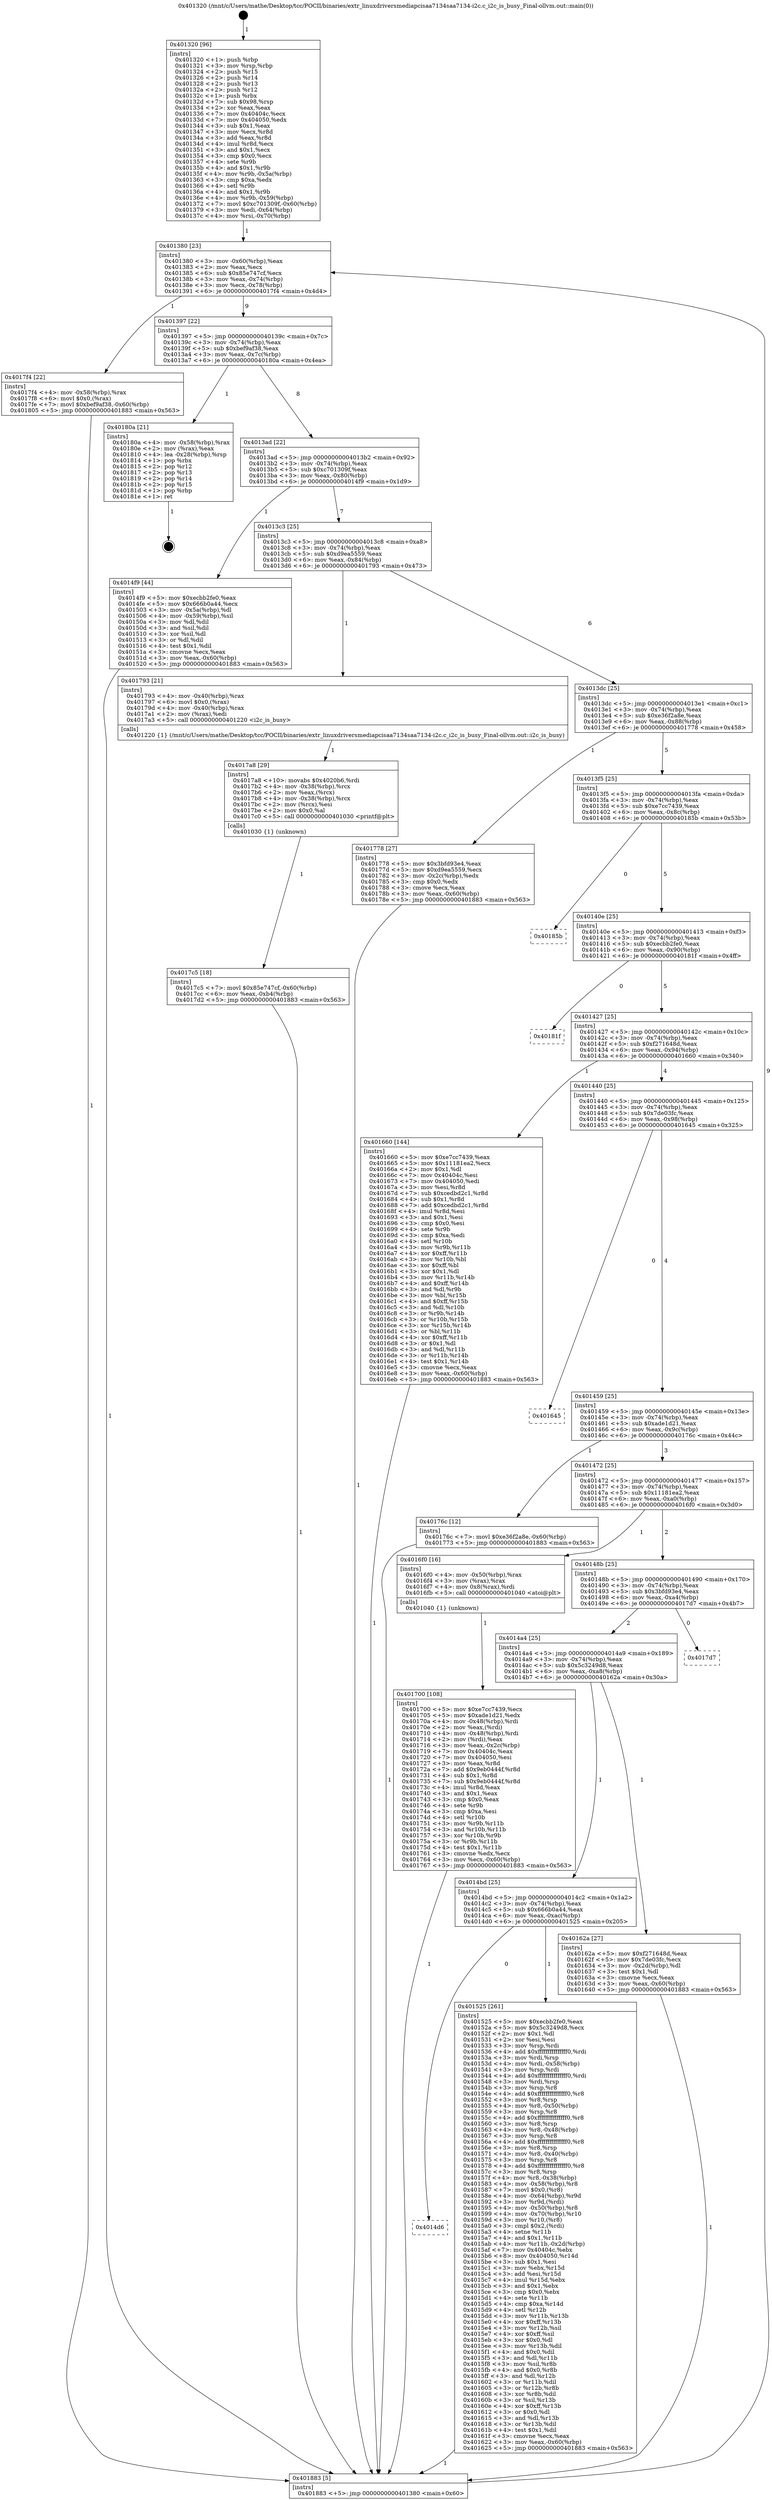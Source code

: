 digraph "0x401320" {
  label = "0x401320 (/mnt/c/Users/mathe/Desktop/tcc/POCII/binaries/extr_linuxdriversmediapcisaa7134saa7134-i2c.c_i2c_is_busy_Final-ollvm.out::main(0))"
  labelloc = "t"
  node[shape=record]

  Entry [label="",width=0.3,height=0.3,shape=circle,fillcolor=black,style=filled]
  "0x401380" [label="{
     0x401380 [23]\l
     | [instrs]\l
     &nbsp;&nbsp;0x401380 \<+3\>: mov -0x60(%rbp),%eax\l
     &nbsp;&nbsp;0x401383 \<+2\>: mov %eax,%ecx\l
     &nbsp;&nbsp;0x401385 \<+6\>: sub $0x85e747cf,%ecx\l
     &nbsp;&nbsp;0x40138b \<+3\>: mov %eax,-0x74(%rbp)\l
     &nbsp;&nbsp;0x40138e \<+3\>: mov %ecx,-0x78(%rbp)\l
     &nbsp;&nbsp;0x401391 \<+6\>: je 00000000004017f4 \<main+0x4d4\>\l
  }"]
  "0x4017f4" [label="{
     0x4017f4 [22]\l
     | [instrs]\l
     &nbsp;&nbsp;0x4017f4 \<+4\>: mov -0x58(%rbp),%rax\l
     &nbsp;&nbsp;0x4017f8 \<+6\>: movl $0x0,(%rax)\l
     &nbsp;&nbsp;0x4017fe \<+7\>: movl $0xbef9af38,-0x60(%rbp)\l
     &nbsp;&nbsp;0x401805 \<+5\>: jmp 0000000000401883 \<main+0x563\>\l
  }"]
  "0x401397" [label="{
     0x401397 [22]\l
     | [instrs]\l
     &nbsp;&nbsp;0x401397 \<+5\>: jmp 000000000040139c \<main+0x7c\>\l
     &nbsp;&nbsp;0x40139c \<+3\>: mov -0x74(%rbp),%eax\l
     &nbsp;&nbsp;0x40139f \<+5\>: sub $0xbef9af38,%eax\l
     &nbsp;&nbsp;0x4013a4 \<+3\>: mov %eax,-0x7c(%rbp)\l
     &nbsp;&nbsp;0x4013a7 \<+6\>: je 000000000040180a \<main+0x4ea\>\l
  }"]
  Exit [label="",width=0.3,height=0.3,shape=circle,fillcolor=black,style=filled,peripheries=2]
  "0x40180a" [label="{
     0x40180a [21]\l
     | [instrs]\l
     &nbsp;&nbsp;0x40180a \<+4\>: mov -0x58(%rbp),%rax\l
     &nbsp;&nbsp;0x40180e \<+2\>: mov (%rax),%eax\l
     &nbsp;&nbsp;0x401810 \<+4\>: lea -0x28(%rbp),%rsp\l
     &nbsp;&nbsp;0x401814 \<+1\>: pop %rbx\l
     &nbsp;&nbsp;0x401815 \<+2\>: pop %r12\l
     &nbsp;&nbsp;0x401817 \<+2\>: pop %r13\l
     &nbsp;&nbsp;0x401819 \<+2\>: pop %r14\l
     &nbsp;&nbsp;0x40181b \<+2\>: pop %r15\l
     &nbsp;&nbsp;0x40181d \<+1\>: pop %rbp\l
     &nbsp;&nbsp;0x40181e \<+1\>: ret\l
  }"]
  "0x4013ad" [label="{
     0x4013ad [22]\l
     | [instrs]\l
     &nbsp;&nbsp;0x4013ad \<+5\>: jmp 00000000004013b2 \<main+0x92\>\l
     &nbsp;&nbsp;0x4013b2 \<+3\>: mov -0x74(%rbp),%eax\l
     &nbsp;&nbsp;0x4013b5 \<+5\>: sub $0xc701309f,%eax\l
     &nbsp;&nbsp;0x4013ba \<+3\>: mov %eax,-0x80(%rbp)\l
     &nbsp;&nbsp;0x4013bd \<+6\>: je 00000000004014f9 \<main+0x1d9\>\l
  }"]
  "0x4017c5" [label="{
     0x4017c5 [18]\l
     | [instrs]\l
     &nbsp;&nbsp;0x4017c5 \<+7\>: movl $0x85e747cf,-0x60(%rbp)\l
     &nbsp;&nbsp;0x4017cc \<+6\>: mov %eax,-0xb4(%rbp)\l
     &nbsp;&nbsp;0x4017d2 \<+5\>: jmp 0000000000401883 \<main+0x563\>\l
  }"]
  "0x4014f9" [label="{
     0x4014f9 [44]\l
     | [instrs]\l
     &nbsp;&nbsp;0x4014f9 \<+5\>: mov $0xecbb2fe0,%eax\l
     &nbsp;&nbsp;0x4014fe \<+5\>: mov $0x666b0a44,%ecx\l
     &nbsp;&nbsp;0x401503 \<+3\>: mov -0x5a(%rbp),%dl\l
     &nbsp;&nbsp;0x401506 \<+4\>: mov -0x59(%rbp),%sil\l
     &nbsp;&nbsp;0x40150a \<+3\>: mov %dl,%dil\l
     &nbsp;&nbsp;0x40150d \<+3\>: and %sil,%dil\l
     &nbsp;&nbsp;0x401510 \<+3\>: xor %sil,%dl\l
     &nbsp;&nbsp;0x401513 \<+3\>: or %dl,%dil\l
     &nbsp;&nbsp;0x401516 \<+4\>: test $0x1,%dil\l
     &nbsp;&nbsp;0x40151a \<+3\>: cmovne %ecx,%eax\l
     &nbsp;&nbsp;0x40151d \<+3\>: mov %eax,-0x60(%rbp)\l
     &nbsp;&nbsp;0x401520 \<+5\>: jmp 0000000000401883 \<main+0x563\>\l
  }"]
  "0x4013c3" [label="{
     0x4013c3 [25]\l
     | [instrs]\l
     &nbsp;&nbsp;0x4013c3 \<+5\>: jmp 00000000004013c8 \<main+0xa8\>\l
     &nbsp;&nbsp;0x4013c8 \<+3\>: mov -0x74(%rbp),%eax\l
     &nbsp;&nbsp;0x4013cb \<+5\>: sub $0xd9ea5559,%eax\l
     &nbsp;&nbsp;0x4013d0 \<+6\>: mov %eax,-0x84(%rbp)\l
     &nbsp;&nbsp;0x4013d6 \<+6\>: je 0000000000401793 \<main+0x473\>\l
  }"]
  "0x401883" [label="{
     0x401883 [5]\l
     | [instrs]\l
     &nbsp;&nbsp;0x401883 \<+5\>: jmp 0000000000401380 \<main+0x60\>\l
  }"]
  "0x401320" [label="{
     0x401320 [96]\l
     | [instrs]\l
     &nbsp;&nbsp;0x401320 \<+1\>: push %rbp\l
     &nbsp;&nbsp;0x401321 \<+3\>: mov %rsp,%rbp\l
     &nbsp;&nbsp;0x401324 \<+2\>: push %r15\l
     &nbsp;&nbsp;0x401326 \<+2\>: push %r14\l
     &nbsp;&nbsp;0x401328 \<+2\>: push %r13\l
     &nbsp;&nbsp;0x40132a \<+2\>: push %r12\l
     &nbsp;&nbsp;0x40132c \<+1\>: push %rbx\l
     &nbsp;&nbsp;0x40132d \<+7\>: sub $0x98,%rsp\l
     &nbsp;&nbsp;0x401334 \<+2\>: xor %eax,%eax\l
     &nbsp;&nbsp;0x401336 \<+7\>: mov 0x40404c,%ecx\l
     &nbsp;&nbsp;0x40133d \<+7\>: mov 0x404050,%edx\l
     &nbsp;&nbsp;0x401344 \<+3\>: sub $0x1,%eax\l
     &nbsp;&nbsp;0x401347 \<+3\>: mov %ecx,%r8d\l
     &nbsp;&nbsp;0x40134a \<+3\>: add %eax,%r8d\l
     &nbsp;&nbsp;0x40134d \<+4\>: imul %r8d,%ecx\l
     &nbsp;&nbsp;0x401351 \<+3\>: and $0x1,%ecx\l
     &nbsp;&nbsp;0x401354 \<+3\>: cmp $0x0,%ecx\l
     &nbsp;&nbsp;0x401357 \<+4\>: sete %r9b\l
     &nbsp;&nbsp;0x40135b \<+4\>: and $0x1,%r9b\l
     &nbsp;&nbsp;0x40135f \<+4\>: mov %r9b,-0x5a(%rbp)\l
     &nbsp;&nbsp;0x401363 \<+3\>: cmp $0xa,%edx\l
     &nbsp;&nbsp;0x401366 \<+4\>: setl %r9b\l
     &nbsp;&nbsp;0x40136a \<+4\>: and $0x1,%r9b\l
     &nbsp;&nbsp;0x40136e \<+4\>: mov %r9b,-0x59(%rbp)\l
     &nbsp;&nbsp;0x401372 \<+7\>: movl $0xc701309f,-0x60(%rbp)\l
     &nbsp;&nbsp;0x401379 \<+3\>: mov %edi,-0x64(%rbp)\l
     &nbsp;&nbsp;0x40137c \<+4\>: mov %rsi,-0x70(%rbp)\l
  }"]
  "0x4017a8" [label="{
     0x4017a8 [29]\l
     | [instrs]\l
     &nbsp;&nbsp;0x4017a8 \<+10\>: movabs $0x4020b6,%rdi\l
     &nbsp;&nbsp;0x4017b2 \<+4\>: mov -0x38(%rbp),%rcx\l
     &nbsp;&nbsp;0x4017b6 \<+2\>: mov %eax,(%rcx)\l
     &nbsp;&nbsp;0x4017b8 \<+4\>: mov -0x38(%rbp),%rcx\l
     &nbsp;&nbsp;0x4017bc \<+2\>: mov (%rcx),%esi\l
     &nbsp;&nbsp;0x4017be \<+2\>: mov $0x0,%al\l
     &nbsp;&nbsp;0x4017c0 \<+5\>: call 0000000000401030 \<printf@plt\>\l
     | [calls]\l
     &nbsp;&nbsp;0x401030 \{1\} (unknown)\l
  }"]
  "0x401793" [label="{
     0x401793 [21]\l
     | [instrs]\l
     &nbsp;&nbsp;0x401793 \<+4\>: mov -0x40(%rbp),%rax\l
     &nbsp;&nbsp;0x401797 \<+6\>: movl $0x0,(%rax)\l
     &nbsp;&nbsp;0x40179d \<+4\>: mov -0x40(%rbp),%rax\l
     &nbsp;&nbsp;0x4017a1 \<+2\>: mov (%rax),%edi\l
     &nbsp;&nbsp;0x4017a3 \<+5\>: call 0000000000401220 \<i2c_is_busy\>\l
     | [calls]\l
     &nbsp;&nbsp;0x401220 \{1\} (/mnt/c/Users/mathe/Desktop/tcc/POCII/binaries/extr_linuxdriversmediapcisaa7134saa7134-i2c.c_i2c_is_busy_Final-ollvm.out::i2c_is_busy)\l
  }"]
  "0x4013dc" [label="{
     0x4013dc [25]\l
     | [instrs]\l
     &nbsp;&nbsp;0x4013dc \<+5\>: jmp 00000000004013e1 \<main+0xc1\>\l
     &nbsp;&nbsp;0x4013e1 \<+3\>: mov -0x74(%rbp),%eax\l
     &nbsp;&nbsp;0x4013e4 \<+5\>: sub $0xe36f2a8e,%eax\l
     &nbsp;&nbsp;0x4013e9 \<+6\>: mov %eax,-0x88(%rbp)\l
     &nbsp;&nbsp;0x4013ef \<+6\>: je 0000000000401778 \<main+0x458\>\l
  }"]
  "0x401700" [label="{
     0x401700 [108]\l
     | [instrs]\l
     &nbsp;&nbsp;0x401700 \<+5\>: mov $0xe7cc7439,%ecx\l
     &nbsp;&nbsp;0x401705 \<+5\>: mov $0xade1d21,%edx\l
     &nbsp;&nbsp;0x40170a \<+4\>: mov -0x48(%rbp),%rdi\l
     &nbsp;&nbsp;0x40170e \<+2\>: mov %eax,(%rdi)\l
     &nbsp;&nbsp;0x401710 \<+4\>: mov -0x48(%rbp),%rdi\l
     &nbsp;&nbsp;0x401714 \<+2\>: mov (%rdi),%eax\l
     &nbsp;&nbsp;0x401716 \<+3\>: mov %eax,-0x2c(%rbp)\l
     &nbsp;&nbsp;0x401719 \<+7\>: mov 0x40404c,%eax\l
     &nbsp;&nbsp;0x401720 \<+7\>: mov 0x404050,%esi\l
     &nbsp;&nbsp;0x401727 \<+3\>: mov %eax,%r8d\l
     &nbsp;&nbsp;0x40172a \<+7\>: add $0x9eb0444f,%r8d\l
     &nbsp;&nbsp;0x401731 \<+4\>: sub $0x1,%r8d\l
     &nbsp;&nbsp;0x401735 \<+7\>: sub $0x9eb0444f,%r8d\l
     &nbsp;&nbsp;0x40173c \<+4\>: imul %r8d,%eax\l
     &nbsp;&nbsp;0x401740 \<+3\>: and $0x1,%eax\l
     &nbsp;&nbsp;0x401743 \<+3\>: cmp $0x0,%eax\l
     &nbsp;&nbsp;0x401746 \<+4\>: sete %r9b\l
     &nbsp;&nbsp;0x40174a \<+3\>: cmp $0xa,%esi\l
     &nbsp;&nbsp;0x40174d \<+4\>: setl %r10b\l
     &nbsp;&nbsp;0x401751 \<+3\>: mov %r9b,%r11b\l
     &nbsp;&nbsp;0x401754 \<+3\>: and %r10b,%r11b\l
     &nbsp;&nbsp;0x401757 \<+3\>: xor %r10b,%r9b\l
     &nbsp;&nbsp;0x40175a \<+3\>: or %r9b,%r11b\l
     &nbsp;&nbsp;0x40175d \<+4\>: test $0x1,%r11b\l
     &nbsp;&nbsp;0x401761 \<+3\>: cmovne %edx,%ecx\l
     &nbsp;&nbsp;0x401764 \<+3\>: mov %ecx,-0x60(%rbp)\l
     &nbsp;&nbsp;0x401767 \<+5\>: jmp 0000000000401883 \<main+0x563\>\l
  }"]
  "0x401778" [label="{
     0x401778 [27]\l
     | [instrs]\l
     &nbsp;&nbsp;0x401778 \<+5\>: mov $0x3bfd93e4,%eax\l
     &nbsp;&nbsp;0x40177d \<+5\>: mov $0xd9ea5559,%ecx\l
     &nbsp;&nbsp;0x401782 \<+3\>: mov -0x2c(%rbp),%edx\l
     &nbsp;&nbsp;0x401785 \<+3\>: cmp $0x0,%edx\l
     &nbsp;&nbsp;0x401788 \<+3\>: cmove %ecx,%eax\l
     &nbsp;&nbsp;0x40178b \<+3\>: mov %eax,-0x60(%rbp)\l
     &nbsp;&nbsp;0x40178e \<+5\>: jmp 0000000000401883 \<main+0x563\>\l
  }"]
  "0x4013f5" [label="{
     0x4013f5 [25]\l
     | [instrs]\l
     &nbsp;&nbsp;0x4013f5 \<+5\>: jmp 00000000004013fa \<main+0xda\>\l
     &nbsp;&nbsp;0x4013fa \<+3\>: mov -0x74(%rbp),%eax\l
     &nbsp;&nbsp;0x4013fd \<+5\>: sub $0xe7cc7439,%eax\l
     &nbsp;&nbsp;0x401402 \<+6\>: mov %eax,-0x8c(%rbp)\l
     &nbsp;&nbsp;0x401408 \<+6\>: je 000000000040185b \<main+0x53b\>\l
  }"]
  "0x4014d6" [label="{
     0x4014d6\l
  }", style=dashed]
  "0x40185b" [label="{
     0x40185b\l
  }", style=dashed]
  "0x40140e" [label="{
     0x40140e [25]\l
     | [instrs]\l
     &nbsp;&nbsp;0x40140e \<+5\>: jmp 0000000000401413 \<main+0xf3\>\l
     &nbsp;&nbsp;0x401413 \<+3\>: mov -0x74(%rbp),%eax\l
     &nbsp;&nbsp;0x401416 \<+5\>: sub $0xecbb2fe0,%eax\l
     &nbsp;&nbsp;0x40141b \<+6\>: mov %eax,-0x90(%rbp)\l
     &nbsp;&nbsp;0x401421 \<+6\>: je 000000000040181f \<main+0x4ff\>\l
  }"]
  "0x401525" [label="{
     0x401525 [261]\l
     | [instrs]\l
     &nbsp;&nbsp;0x401525 \<+5\>: mov $0xecbb2fe0,%eax\l
     &nbsp;&nbsp;0x40152a \<+5\>: mov $0x5c3249d8,%ecx\l
     &nbsp;&nbsp;0x40152f \<+2\>: mov $0x1,%dl\l
     &nbsp;&nbsp;0x401531 \<+2\>: xor %esi,%esi\l
     &nbsp;&nbsp;0x401533 \<+3\>: mov %rsp,%rdi\l
     &nbsp;&nbsp;0x401536 \<+4\>: add $0xfffffffffffffff0,%rdi\l
     &nbsp;&nbsp;0x40153a \<+3\>: mov %rdi,%rsp\l
     &nbsp;&nbsp;0x40153d \<+4\>: mov %rdi,-0x58(%rbp)\l
     &nbsp;&nbsp;0x401541 \<+3\>: mov %rsp,%rdi\l
     &nbsp;&nbsp;0x401544 \<+4\>: add $0xfffffffffffffff0,%rdi\l
     &nbsp;&nbsp;0x401548 \<+3\>: mov %rdi,%rsp\l
     &nbsp;&nbsp;0x40154b \<+3\>: mov %rsp,%r8\l
     &nbsp;&nbsp;0x40154e \<+4\>: add $0xfffffffffffffff0,%r8\l
     &nbsp;&nbsp;0x401552 \<+3\>: mov %r8,%rsp\l
     &nbsp;&nbsp;0x401555 \<+4\>: mov %r8,-0x50(%rbp)\l
     &nbsp;&nbsp;0x401559 \<+3\>: mov %rsp,%r8\l
     &nbsp;&nbsp;0x40155c \<+4\>: add $0xfffffffffffffff0,%r8\l
     &nbsp;&nbsp;0x401560 \<+3\>: mov %r8,%rsp\l
     &nbsp;&nbsp;0x401563 \<+4\>: mov %r8,-0x48(%rbp)\l
     &nbsp;&nbsp;0x401567 \<+3\>: mov %rsp,%r8\l
     &nbsp;&nbsp;0x40156a \<+4\>: add $0xfffffffffffffff0,%r8\l
     &nbsp;&nbsp;0x40156e \<+3\>: mov %r8,%rsp\l
     &nbsp;&nbsp;0x401571 \<+4\>: mov %r8,-0x40(%rbp)\l
     &nbsp;&nbsp;0x401575 \<+3\>: mov %rsp,%r8\l
     &nbsp;&nbsp;0x401578 \<+4\>: add $0xfffffffffffffff0,%r8\l
     &nbsp;&nbsp;0x40157c \<+3\>: mov %r8,%rsp\l
     &nbsp;&nbsp;0x40157f \<+4\>: mov %r8,-0x38(%rbp)\l
     &nbsp;&nbsp;0x401583 \<+4\>: mov -0x58(%rbp),%r8\l
     &nbsp;&nbsp;0x401587 \<+7\>: movl $0x0,(%r8)\l
     &nbsp;&nbsp;0x40158e \<+4\>: mov -0x64(%rbp),%r9d\l
     &nbsp;&nbsp;0x401592 \<+3\>: mov %r9d,(%rdi)\l
     &nbsp;&nbsp;0x401595 \<+4\>: mov -0x50(%rbp),%r8\l
     &nbsp;&nbsp;0x401599 \<+4\>: mov -0x70(%rbp),%r10\l
     &nbsp;&nbsp;0x40159d \<+3\>: mov %r10,(%r8)\l
     &nbsp;&nbsp;0x4015a0 \<+3\>: cmpl $0x2,(%rdi)\l
     &nbsp;&nbsp;0x4015a3 \<+4\>: setne %r11b\l
     &nbsp;&nbsp;0x4015a7 \<+4\>: and $0x1,%r11b\l
     &nbsp;&nbsp;0x4015ab \<+4\>: mov %r11b,-0x2d(%rbp)\l
     &nbsp;&nbsp;0x4015af \<+7\>: mov 0x40404c,%ebx\l
     &nbsp;&nbsp;0x4015b6 \<+8\>: mov 0x404050,%r14d\l
     &nbsp;&nbsp;0x4015be \<+3\>: sub $0x1,%esi\l
     &nbsp;&nbsp;0x4015c1 \<+3\>: mov %ebx,%r15d\l
     &nbsp;&nbsp;0x4015c4 \<+3\>: add %esi,%r15d\l
     &nbsp;&nbsp;0x4015c7 \<+4\>: imul %r15d,%ebx\l
     &nbsp;&nbsp;0x4015cb \<+3\>: and $0x1,%ebx\l
     &nbsp;&nbsp;0x4015ce \<+3\>: cmp $0x0,%ebx\l
     &nbsp;&nbsp;0x4015d1 \<+4\>: sete %r11b\l
     &nbsp;&nbsp;0x4015d5 \<+4\>: cmp $0xa,%r14d\l
     &nbsp;&nbsp;0x4015d9 \<+4\>: setl %r12b\l
     &nbsp;&nbsp;0x4015dd \<+3\>: mov %r11b,%r13b\l
     &nbsp;&nbsp;0x4015e0 \<+4\>: xor $0xff,%r13b\l
     &nbsp;&nbsp;0x4015e4 \<+3\>: mov %r12b,%sil\l
     &nbsp;&nbsp;0x4015e7 \<+4\>: xor $0xff,%sil\l
     &nbsp;&nbsp;0x4015eb \<+3\>: xor $0x0,%dl\l
     &nbsp;&nbsp;0x4015ee \<+3\>: mov %r13b,%dil\l
     &nbsp;&nbsp;0x4015f1 \<+4\>: and $0x0,%dil\l
     &nbsp;&nbsp;0x4015f5 \<+3\>: and %dl,%r11b\l
     &nbsp;&nbsp;0x4015f8 \<+3\>: mov %sil,%r8b\l
     &nbsp;&nbsp;0x4015fb \<+4\>: and $0x0,%r8b\l
     &nbsp;&nbsp;0x4015ff \<+3\>: and %dl,%r12b\l
     &nbsp;&nbsp;0x401602 \<+3\>: or %r11b,%dil\l
     &nbsp;&nbsp;0x401605 \<+3\>: or %r12b,%r8b\l
     &nbsp;&nbsp;0x401608 \<+3\>: xor %r8b,%dil\l
     &nbsp;&nbsp;0x40160b \<+3\>: or %sil,%r13b\l
     &nbsp;&nbsp;0x40160e \<+4\>: xor $0xff,%r13b\l
     &nbsp;&nbsp;0x401612 \<+3\>: or $0x0,%dl\l
     &nbsp;&nbsp;0x401615 \<+3\>: and %dl,%r13b\l
     &nbsp;&nbsp;0x401618 \<+3\>: or %r13b,%dil\l
     &nbsp;&nbsp;0x40161b \<+4\>: test $0x1,%dil\l
     &nbsp;&nbsp;0x40161f \<+3\>: cmovne %ecx,%eax\l
     &nbsp;&nbsp;0x401622 \<+3\>: mov %eax,-0x60(%rbp)\l
     &nbsp;&nbsp;0x401625 \<+5\>: jmp 0000000000401883 \<main+0x563\>\l
  }"]
  "0x40181f" [label="{
     0x40181f\l
  }", style=dashed]
  "0x401427" [label="{
     0x401427 [25]\l
     | [instrs]\l
     &nbsp;&nbsp;0x401427 \<+5\>: jmp 000000000040142c \<main+0x10c\>\l
     &nbsp;&nbsp;0x40142c \<+3\>: mov -0x74(%rbp),%eax\l
     &nbsp;&nbsp;0x40142f \<+5\>: sub $0xf271648d,%eax\l
     &nbsp;&nbsp;0x401434 \<+6\>: mov %eax,-0x94(%rbp)\l
     &nbsp;&nbsp;0x40143a \<+6\>: je 0000000000401660 \<main+0x340\>\l
  }"]
  "0x4014bd" [label="{
     0x4014bd [25]\l
     | [instrs]\l
     &nbsp;&nbsp;0x4014bd \<+5\>: jmp 00000000004014c2 \<main+0x1a2\>\l
     &nbsp;&nbsp;0x4014c2 \<+3\>: mov -0x74(%rbp),%eax\l
     &nbsp;&nbsp;0x4014c5 \<+5\>: sub $0x666b0a44,%eax\l
     &nbsp;&nbsp;0x4014ca \<+6\>: mov %eax,-0xac(%rbp)\l
     &nbsp;&nbsp;0x4014d0 \<+6\>: je 0000000000401525 \<main+0x205\>\l
  }"]
  "0x401660" [label="{
     0x401660 [144]\l
     | [instrs]\l
     &nbsp;&nbsp;0x401660 \<+5\>: mov $0xe7cc7439,%eax\l
     &nbsp;&nbsp;0x401665 \<+5\>: mov $0x11181ea2,%ecx\l
     &nbsp;&nbsp;0x40166a \<+2\>: mov $0x1,%dl\l
     &nbsp;&nbsp;0x40166c \<+7\>: mov 0x40404c,%esi\l
     &nbsp;&nbsp;0x401673 \<+7\>: mov 0x404050,%edi\l
     &nbsp;&nbsp;0x40167a \<+3\>: mov %esi,%r8d\l
     &nbsp;&nbsp;0x40167d \<+7\>: sub $0xcedbd2c1,%r8d\l
     &nbsp;&nbsp;0x401684 \<+4\>: sub $0x1,%r8d\l
     &nbsp;&nbsp;0x401688 \<+7\>: add $0xcedbd2c1,%r8d\l
     &nbsp;&nbsp;0x40168f \<+4\>: imul %r8d,%esi\l
     &nbsp;&nbsp;0x401693 \<+3\>: and $0x1,%esi\l
     &nbsp;&nbsp;0x401696 \<+3\>: cmp $0x0,%esi\l
     &nbsp;&nbsp;0x401699 \<+4\>: sete %r9b\l
     &nbsp;&nbsp;0x40169d \<+3\>: cmp $0xa,%edi\l
     &nbsp;&nbsp;0x4016a0 \<+4\>: setl %r10b\l
     &nbsp;&nbsp;0x4016a4 \<+3\>: mov %r9b,%r11b\l
     &nbsp;&nbsp;0x4016a7 \<+4\>: xor $0xff,%r11b\l
     &nbsp;&nbsp;0x4016ab \<+3\>: mov %r10b,%bl\l
     &nbsp;&nbsp;0x4016ae \<+3\>: xor $0xff,%bl\l
     &nbsp;&nbsp;0x4016b1 \<+3\>: xor $0x1,%dl\l
     &nbsp;&nbsp;0x4016b4 \<+3\>: mov %r11b,%r14b\l
     &nbsp;&nbsp;0x4016b7 \<+4\>: and $0xff,%r14b\l
     &nbsp;&nbsp;0x4016bb \<+3\>: and %dl,%r9b\l
     &nbsp;&nbsp;0x4016be \<+3\>: mov %bl,%r15b\l
     &nbsp;&nbsp;0x4016c1 \<+4\>: and $0xff,%r15b\l
     &nbsp;&nbsp;0x4016c5 \<+3\>: and %dl,%r10b\l
     &nbsp;&nbsp;0x4016c8 \<+3\>: or %r9b,%r14b\l
     &nbsp;&nbsp;0x4016cb \<+3\>: or %r10b,%r15b\l
     &nbsp;&nbsp;0x4016ce \<+3\>: xor %r15b,%r14b\l
     &nbsp;&nbsp;0x4016d1 \<+3\>: or %bl,%r11b\l
     &nbsp;&nbsp;0x4016d4 \<+4\>: xor $0xff,%r11b\l
     &nbsp;&nbsp;0x4016d8 \<+3\>: or $0x1,%dl\l
     &nbsp;&nbsp;0x4016db \<+3\>: and %dl,%r11b\l
     &nbsp;&nbsp;0x4016de \<+3\>: or %r11b,%r14b\l
     &nbsp;&nbsp;0x4016e1 \<+4\>: test $0x1,%r14b\l
     &nbsp;&nbsp;0x4016e5 \<+3\>: cmovne %ecx,%eax\l
     &nbsp;&nbsp;0x4016e8 \<+3\>: mov %eax,-0x60(%rbp)\l
     &nbsp;&nbsp;0x4016eb \<+5\>: jmp 0000000000401883 \<main+0x563\>\l
  }"]
  "0x401440" [label="{
     0x401440 [25]\l
     | [instrs]\l
     &nbsp;&nbsp;0x401440 \<+5\>: jmp 0000000000401445 \<main+0x125\>\l
     &nbsp;&nbsp;0x401445 \<+3\>: mov -0x74(%rbp),%eax\l
     &nbsp;&nbsp;0x401448 \<+5\>: sub $0x7de03fc,%eax\l
     &nbsp;&nbsp;0x40144d \<+6\>: mov %eax,-0x98(%rbp)\l
     &nbsp;&nbsp;0x401453 \<+6\>: je 0000000000401645 \<main+0x325\>\l
  }"]
  "0x40162a" [label="{
     0x40162a [27]\l
     | [instrs]\l
     &nbsp;&nbsp;0x40162a \<+5\>: mov $0xf271648d,%eax\l
     &nbsp;&nbsp;0x40162f \<+5\>: mov $0x7de03fc,%ecx\l
     &nbsp;&nbsp;0x401634 \<+3\>: mov -0x2d(%rbp),%dl\l
     &nbsp;&nbsp;0x401637 \<+3\>: test $0x1,%dl\l
     &nbsp;&nbsp;0x40163a \<+3\>: cmovne %ecx,%eax\l
     &nbsp;&nbsp;0x40163d \<+3\>: mov %eax,-0x60(%rbp)\l
     &nbsp;&nbsp;0x401640 \<+5\>: jmp 0000000000401883 \<main+0x563\>\l
  }"]
  "0x401645" [label="{
     0x401645\l
  }", style=dashed]
  "0x401459" [label="{
     0x401459 [25]\l
     | [instrs]\l
     &nbsp;&nbsp;0x401459 \<+5\>: jmp 000000000040145e \<main+0x13e\>\l
     &nbsp;&nbsp;0x40145e \<+3\>: mov -0x74(%rbp),%eax\l
     &nbsp;&nbsp;0x401461 \<+5\>: sub $0xade1d21,%eax\l
     &nbsp;&nbsp;0x401466 \<+6\>: mov %eax,-0x9c(%rbp)\l
     &nbsp;&nbsp;0x40146c \<+6\>: je 000000000040176c \<main+0x44c\>\l
  }"]
  "0x4014a4" [label="{
     0x4014a4 [25]\l
     | [instrs]\l
     &nbsp;&nbsp;0x4014a4 \<+5\>: jmp 00000000004014a9 \<main+0x189\>\l
     &nbsp;&nbsp;0x4014a9 \<+3\>: mov -0x74(%rbp),%eax\l
     &nbsp;&nbsp;0x4014ac \<+5\>: sub $0x5c3249d8,%eax\l
     &nbsp;&nbsp;0x4014b1 \<+6\>: mov %eax,-0xa8(%rbp)\l
     &nbsp;&nbsp;0x4014b7 \<+6\>: je 000000000040162a \<main+0x30a\>\l
  }"]
  "0x40176c" [label="{
     0x40176c [12]\l
     | [instrs]\l
     &nbsp;&nbsp;0x40176c \<+7\>: movl $0xe36f2a8e,-0x60(%rbp)\l
     &nbsp;&nbsp;0x401773 \<+5\>: jmp 0000000000401883 \<main+0x563\>\l
  }"]
  "0x401472" [label="{
     0x401472 [25]\l
     | [instrs]\l
     &nbsp;&nbsp;0x401472 \<+5\>: jmp 0000000000401477 \<main+0x157\>\l
     &nbsp;&nbsp;0x401477 \<+3\>: mov -0x74(%rbp),%eax\l
     &nbsp;&nbsp;0x40147a \<+5\>: sub $0x11181ea2,%eax\l
     &nbsp;&nbsp;0x40147f \<+6\>: mov %eax,-0xa0(%rbp)\l
     &nbsp;&nbsp;0x401485 \<+6\>: je 00000000004016f0 \<main+0x3d0\>\l
  }"]
  "0x4017d7" [label="{
     0x4017d7\l
  }", style=dashed]
  "0x4016f0" [label="{
     0x4016f0 [16]\l
     | [instrs]\l
     &nbsp;&nbsp;0x4016f0 \<+4\>: mov -0x50(%rbp),%rax\l
     &nbsp;&nbsp;0x4016f4 \<+3\>: mov (%rax),%rax\l
     &nbsp;&nbsp;0x4016f7 \<+4\>: mov 0x8(%rax),%rdi\l
     &nbsp;&nbsp;0x4016fb \<+5\>: call 0000000000401040 \<atoi@plt\>\l
     | [calls]\l
     &nbsp;&nbsp;0x401040 \{1\} (unknown)\l
  }"]
  "0x40148b" [label="{
     0x40148b [25]\l
     | [instrs]\l
     &nbsp;&nbsp;0x40148b \<+5\>: jmp 0000000000401490 \<main+0x170\>\l
     &nbsp;&nbsp;0x401490 \<+3\>: mov -0x74(%rbp),%eax\l
     &nbsp;&nbsp;0x401493 \<+5\>: sub $0x3bfd93e4,%eax\l
     &nbsp;&nbsp;0x401498 \<+6\>: mov %eax,-0xa4(%rbp)\l
     &nbsp;&nbsp;0x40149e \<+6\>: je 00000000004017d7 \<main+0x4b7\>\l
  }"]
  Entry -> "0x401320" [label=" 1"]
  "0x401380" -> "0x4017f4" [label=" 1"]
  "0x401380" -> "0x401397" [label=" 9"]
  "0x40180a" -> Exit [label=" 1"]
  "0x401397" -> "0x40180a" [label=" 1"]
  "0x401397" -> "0x4013ad" [label=" 8"]
  "0x4017f4" -> "0x401883" [label=" 1"]
  "0x4013ad" -> "0x4014f9" [label=" 1"]
  "0x4013ad" -> "0x4013c3" [label=" 7"]
  "0x4014f9" -> "0x401883" [label=" 1"]
  "0x401320" -> "0x401380" [label=" 1"]
  "0x401883" -> "0x401380" [label=" 9"]
  "0x4017c5" -> "0x401883" [label=" 1"]
  "0x4013c3" -> "0x401793" [label=" 1"]
  "0x4013c3" -> "0x4013dc" [label=" 6"]
  "0x4017a8" -> "0x4017c5" [label=" 1"]
  "0x4013dc" -> "0x401778" [label=" 1"]
  "0x4013dc" -> "0x4013f5" [label=" 5"]
  "0x401793" -> "0x4017a8" [label=" 1"]
  "0x4013f5" -> "0x40185b" [label=" 0"]
  "0x4013f5" -> "0x40140e" [label=" 5"]
  "0x40176c" -> "0x401883" [label=" 1"]
  "0x40140e" -> "0x40181f" [label=" 0"]
  "0x40140e" -> "0x401427" [label=" 5"]
  "0x401700" -> "0x401883" [label=" 1"]
  "0x401427" -> "0x401660" [label=" 1"]
  "0x401427" -> "0x401440" [label=" 4"]
  "0x401660" -> "0x401883" [label=" 1"]
  "0x401440" -> "0x401645" [label=" 0"]
  "0x401440" -> "0x401459" [label=" 4"]
  "0x40162a" -> "0x401883" [label=" 1"]
  "0x401459" -> "0x40176c" [label=" 1"]
  "0x401459" -> "0x401472" [label=" 3"]
  "0x401778" -> "0x401883" [label=" 1"]
  "0x401472" -> "0x4016f0" [label=" 1"]
  "0x401472" -> "0x40148b" [label=" 2"]
  "0x4014bd" -> "0x4014d6" [label=" 0"]
  "0x40148b" -> "0x4017d7" [label=" 0"]
  "0x40148b" -> "0x4014a4" [label=" 2"]
  "0x401525" -> "0x401883" [label=" 1"]
  "0x4014a4" -> "0x40162a" [label=" 1"]
  "0x4014a4" -> "0x4014bd" [label=" 1"]
  "0x4016f0" -> "0x401700" [label=" 1"]
  "0x4014bd" -> "0x401525" [label=" 1"]
}
